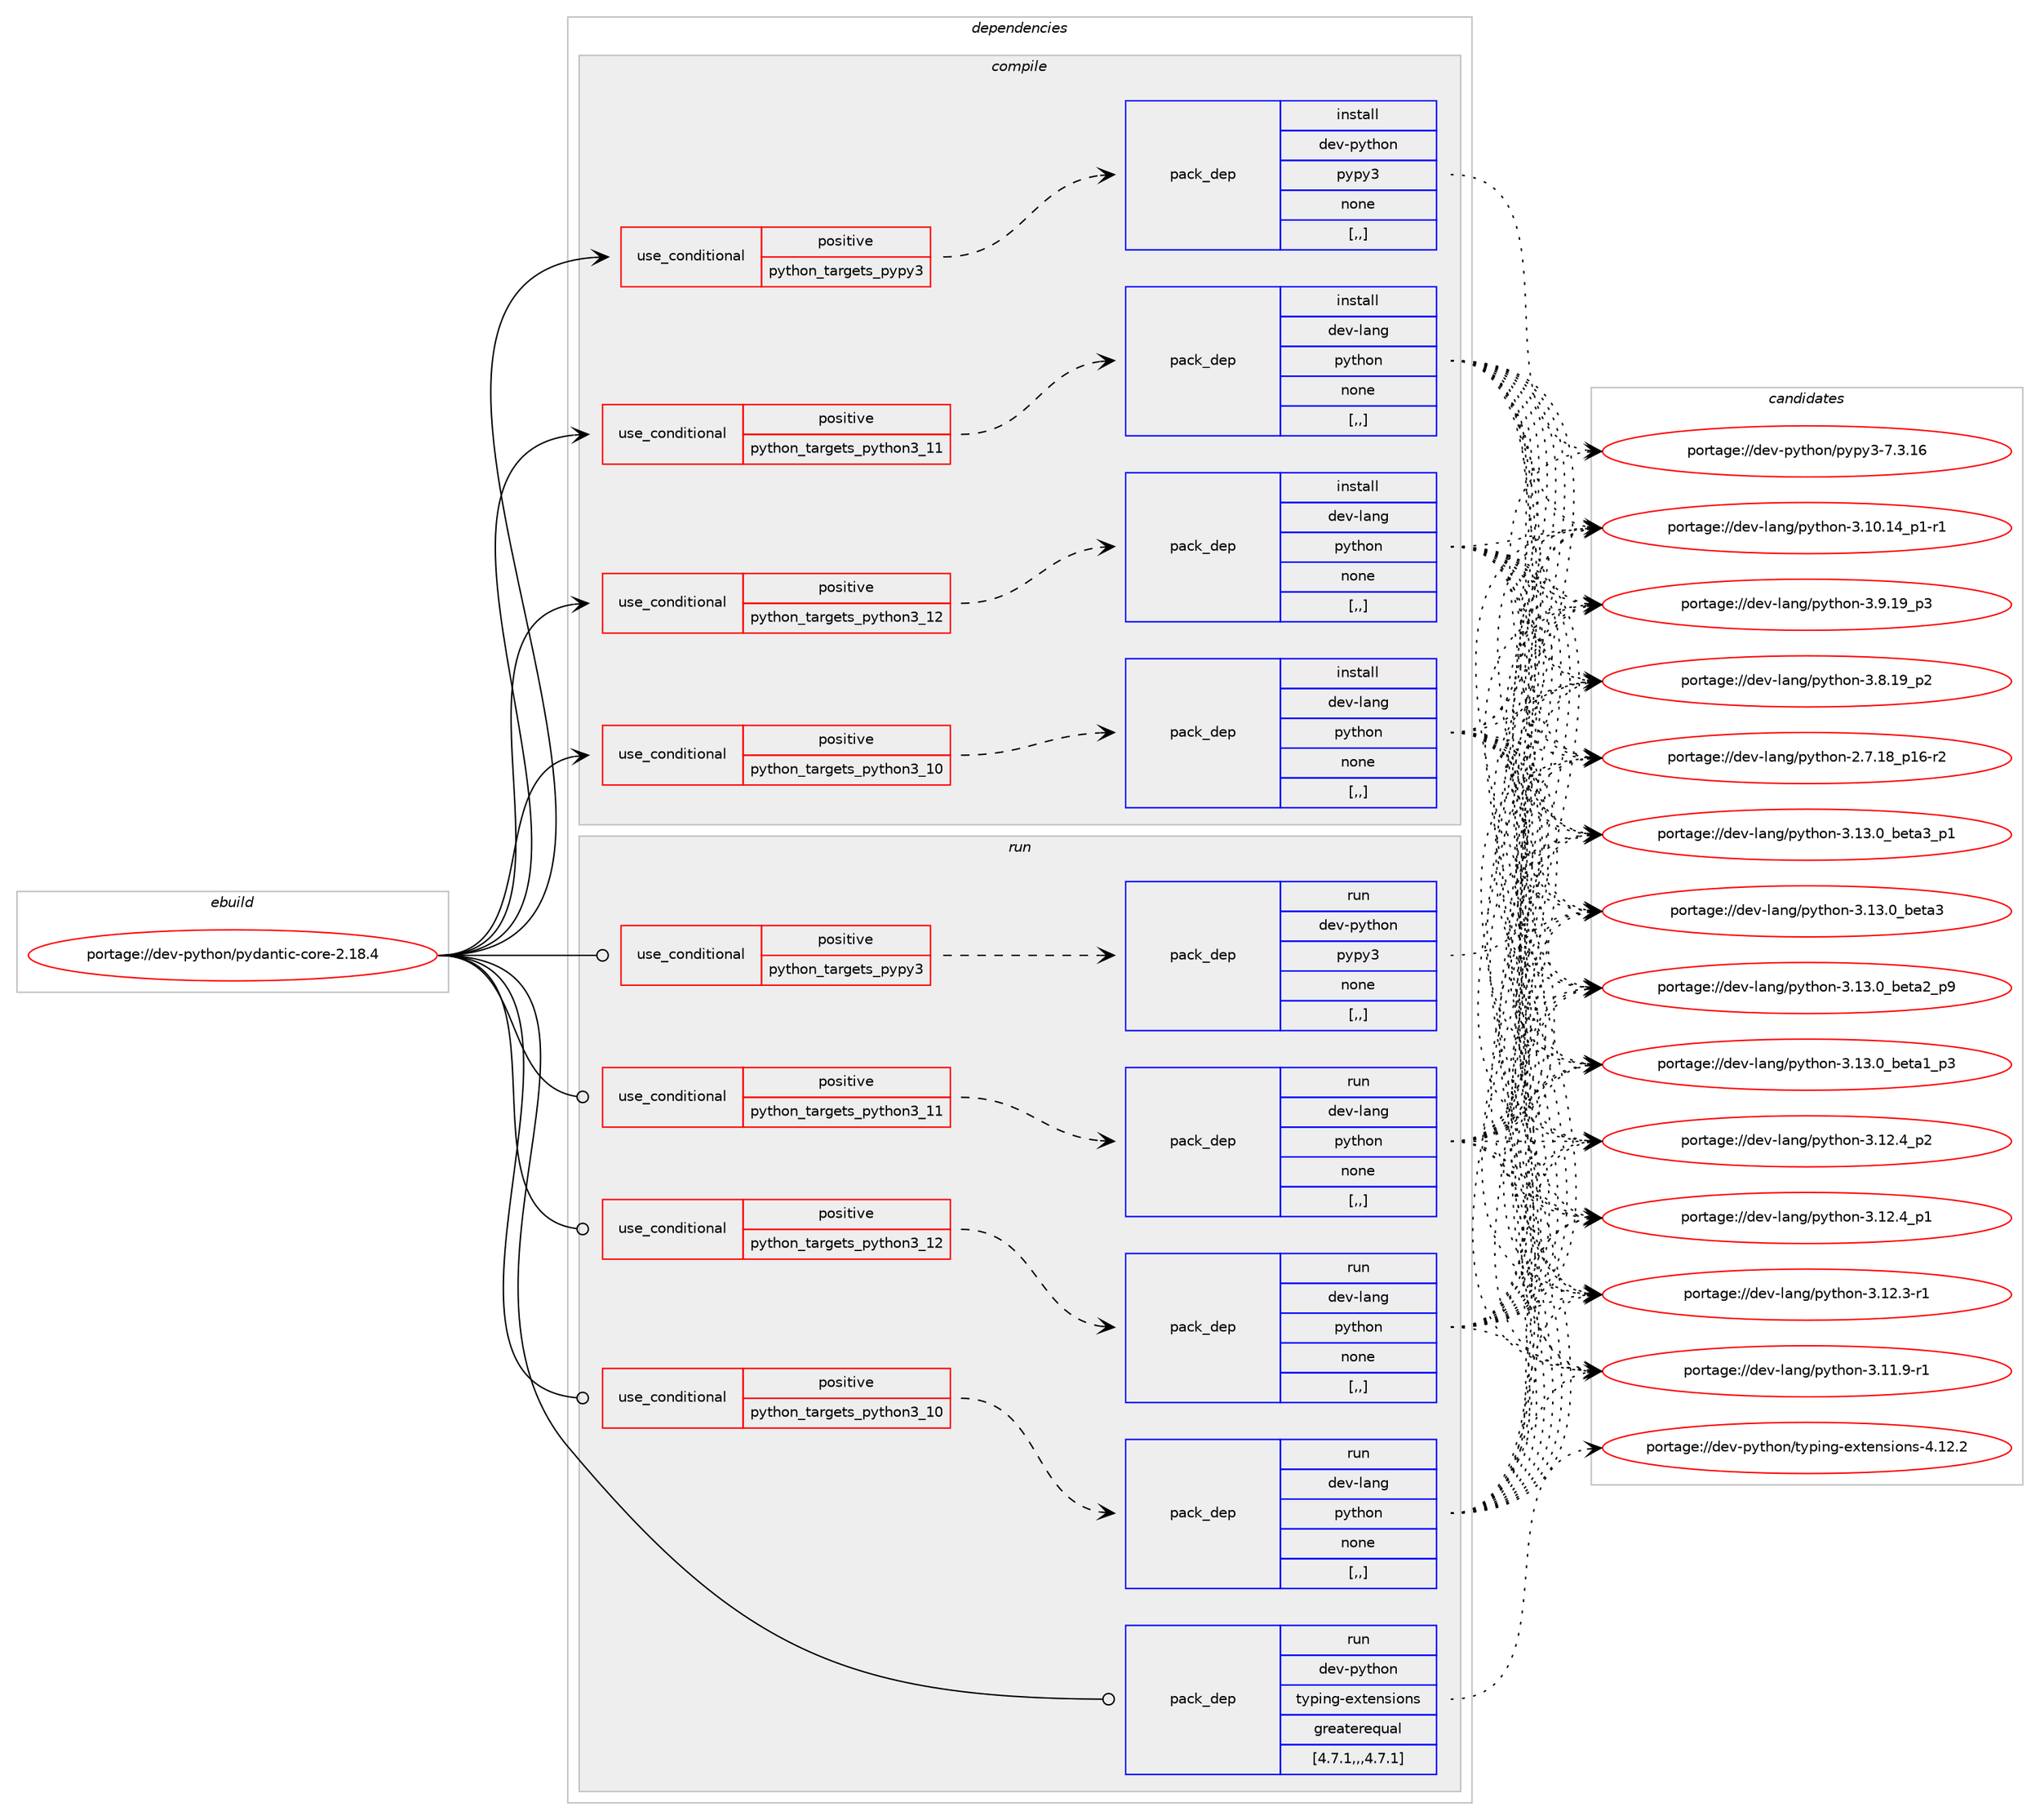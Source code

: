 digraph prolog {

# *************
# Graph options
# *************

newrank=true;
concentrate=true;
compound=true;
graph [rankdir=LR,fontname=Helvetica,fontsize=10,ranksep=1.5];#, ranksep=2.5, nodesep=0.2];
edge  [arrowhead=vee];
node  [fontname=Helvetica,fontsize=10];

# **********
# The ebuild
# **********

subgraph cluster_leftcol {
color=gray;
label=<<i>ebuild</i>>;
id [label="portage://dev-python/pydantic-core-2.18.4", color=red, width=4, href="../dev-python/pydantic-core-2.18.4.svg"];
}

# ****************
# The dependencies
# ****************

subgraph cluster_midcol {
color=gray;
label=<<i>dependencies</i>>;
subgraph cluster_compile {
fillcolor="#eeeeee";
style=filled;
label=<<i>compile</i>>;
subgraph cond36692 {
dependency155959 [label=<<TABLE BORDER="0" CELLBORDER="1" CELLSPACING="0" CELLPADDING="4"><TR><TD ROWSPAN="3" CELLPADDING="10">use_conditional</TD></TR><TR><TD>positive</TD></TR><TR><TD>python_targets_pypy3</TD></TR></TABLE>>, shape=none, color=red];
subgraph pack118016 {
dependency155960 [label=<<TABLE BORDER="0" CELLBORDER="1" CELLSPACING="0" CELLPADDING="4" WIDTH="220"><TR><TD ROWSPAN="6" CELLPADDING="30">pack_dep</TD></TR><TR><TD WIDTH="110">install</TD></TR><TR><TD>dev-python</TD></TR><TR><TD>pypy3</TD></TR><TR><TD>none</TD></TR><TR><TD>[,,]</TD></TR></TABLE>>, shape=none, color=blue];
}
dependency155959:e -> dependency155960:w [weight=20,style="dashed",arrowhead="vee"];
}
id:e -> dependency155959:w [weight=20,style="solid",arrowhead="vee"];
subgraph cond36693 {
dependency155961 [label=<<TABLE BORDER="0" CELLBORDER="1" CELLSPACING="0" CELLPADDING="4"><TR><TD ROWSPAN="3" CELLPADDING="10">use_conditional</TD></TR><TR><TD>positive</TD></TR><TR><TD>python_targets_python3_10</TD></TR></TABLE>>, shape=none, color=red];
subgraph pack118017 {
dependency155962 [label=<<TABLE BORDER="0" CELLBORDER="1" CELLSPACING="0" CELLPADDING="4" WIDTH="220"><TR><TD ROWSPAN="6" CELLPADDING="30">pack_dep</TD></TR><TR><TD WIDTH="110">install</TD></TR><TR><TD>dev-lang</TD></TR><TR><TD>python</TD></TR><TR><TD>none</TD></TR><TR><TD>[,,]</TD></TR></TABLE>>, shape=none, color=blue];
}
dependency155961:e -> dependency155962:w [weight=20,style="dashed",arrowhead="vee"];
}
id:e -> dependency155961:w [weight=20,style="solid",arrowhead="vee"];
subgraph cond36694 {
dependency155963 [label=<<TABLE BORDER="0" CELLBORDER="1" CELLSPACING="0" CELLPADDING="4"><TR><TD ROWSPAN="3" CELLPADDING="10">use_conditional</TD></TR><TR><TD>positive</TD></TR><TR><TD>python_targets_python3_11</TD></TR></TABLE>>, shape=none, color=red];
subgraph pack118018 {
dependency155964 [label=<<TABLE BORDER="0" CELLBORDER="1" CELLSPACING="0" CELLPADDING="4" WIDTH="220"><TR><TD ROWSPAN="6" CELLPADDING="30">pack_dep</TD></TR><TR><TD WIDTH="110">install</TD></TR><TR><TD>dev-lang</TD></TR><TR><TD>python</TD></TR><TR><TD>none</TD></TR><TR><TD>[,,]</TD></TR></TABLE>>, shape=none, color=blue];
}
dependency155963:e -> dependency155964:w [weight=20,style="dashed",arrowhead="vee"];
}
id:e -> dependency155963:w [weight=20,style="solid",arrowhead="vee"];
subgraph cond36695 {
dependency155965 [label=<<TABLE BORDER="0" CELLBORDER="1" CELLSPACING="0" CELLPADDING="4"><TR><TD ROWSPAN="3" CELLPADDING="10">use_conditional</TD></TR><TR><TD>positive</TD></TR><TR><TD>python_targets_python3_12</TD></TR></TABLE>>, shape=none, color=red];
subgraph pack118019 {
dependency155966 [label=<<TABLE BORDER="0" CELLBORDER="1" CELLSPACING="0" CELLPADDING="4" WIDTH="220"><TR><TD ROWSPAN="6" CELLPADDING="30">pack_dep</TD></TR><TR><TD WIDTH="110">install</TD></TR><TR><TD>dev-lang</TD></TR><TR><TD>python</TD></TR><TR><TD>none</TD></TR><TR><TD>[,,]</TD></TR></TABLE>>, shape=none, color=blue];
}
dependency155965:e -> dependency155966:w [weight=20,style="dashed",arrowhead="vee"];
}
id:e -> dependency155965:w [weight=20,style="solid",arrowhead="vee"];
}
subgraph cluster_compileandrun {
fillcolor="#eeeeee";
style=filled;
label=<<i>compile and run</i>>;
}
subgraph cluster_run {
fillcolor="#eeeeee";
style=filled;
label=<<i>run</i>>;
subgraph cond36696 {
dependency155967 [label=<<TABLE BORDER="0" CELLBORDER="1" CELLSPACING="0" CELLPADDING="4"><TR><TD ROWSPAN="3" CELLPADDING="10">use_conditional</TD></TR><TR><TD>positive</TD></TR><TR><TD>python_targets_pypy3</TD></TR></TABLE>>, shape=none, color=red];
subgraph pack118020 {
dependency155968 [label=<<TABLE BORDER="0" CELLBORDER="1" CELLSPACING="0" CELLPADDING="4" WIDTH="220"><TR><TD ROWSPAN="6" CELLPADDING="30">pack_dep</TD></TR><TR><TD WIDTH="110">run</TD></TR><TR><TD>dev-python</TD></TR><TR><TD>pypy3</TD></TR><TR><TD>none</TD></TR><TR><TD>[,,]</TD></TR></TABLE>>, shape=none, color=blue];
}
dependency155967:e -> dependency155968:w [weight=20,style="dashed",arrowhead="vee"];
}
id:e -> dependency155967:w [weight=20,style="solid",arrowhead="odot"];
subgraph cond36697 {
dependency155969 [label=<<TABLE BORDER="0" CELLBORDER="1" CELLSPACING="0" CELLPADDING="4"><TR><TD ROWSPAN="3" CELLPADDING="10">use_conditional</TD></TR><TR><TD>positive</TD></TR><TR><TD>python_targets_python3_10</TD></TR></TABLE>>, shape=none, color=red];
subgraph pack118021 {
dependency155970 [label=<<TABLE BORDER="0" CELLBORDER="1" CELLSPACING="0" CELLPADDING="4" WIDTH="220"><TR><TD ROWSPAN="6" CELLPADDING="30">pack_dep</TD></TR><TR><TD WIDTH="110">run</TD></TR><TR><TD>dev-lang</TD></TR><TR><TD>python</TD></TR><TR><TD>none</TD></TR><TR><TD>[,,]</TD></TR></TABLE>>, shape=none, color=blue];
}
dependency155969:e -> dependency155970:w [weight=20,style="dashed",arrowhead="vee"];
}
id:e -> dependency155969:w [weight=20,style="solid",arrowhead="odot"];
subgraph cond36698 {
dependency155971 [label=<<TABLE BORDER="0" CELLBORDER="1" CELLSPACING="0" CELLPADDING="4"><TR><TD ROWSPAN="3" CELLPADDING="10">use_conditional</TD></TR><TR><TD>positive</TD></TR><TR><TD>python_targets_python3_11</TD></TR></TABLE>>, shape=none, color=red];
subgraph pack118022 {
dependency155972 [label=<<TABLE BORDER="0" CELLBORDER="1" CELLSPACING="0" CELLPADDING="4" WIDTH="220"><TR><TD ROWSPAN="6" CELLPADDING="30">pack_dep</TD></TR><TR><TD WIDTH="110">run</TD></TR><TR><TD>dev-lang</TD></TR><TR><TD>python</TD></TR><TR><TD>none</TD></TR><TR><TD>[,,]</TD></TR></TABLE>>, shape=none, color=blue];
}
dependency155971:e -> dependency155972:w [weight=20,style="dashed",arrowhead="vee"];
}
id:e -> dependency155971:w [weight=20,style="solid",arrowhead="odot"];
subgraph cond36699 {
dependency155973 [label=<<TABLE BORDER="0" CELLBORDER="1" CELLSPACING="0" CELLPADDING="4"><TR><TD ROWSPAN="3" CELLPADDING="10">use_conditional</TD></TR><TR><TD>positive</TD></TR><TR><TD>python_targets_python3_12</TD></TR></TABLE>>, shape=none, color=red];
subgraph pack118023 {
dependency155974 [label=<<TABLE BORDER="0" CELLBORDER="1" CELLSPACING="0" CELLPADDING="4" WIDTH="220"><TR><TD ROWSPAN="6" CELLPADDING="30">pack_dep</TD></TR><TR><TD WIDTH="110">run</TD></TR><TR><TD>dev-lang</TD></TR><TR><TD>python</TD></TR><TR><TD>none</TD></TR><TR><TD>[,,]</TD></TR></TABLE>>, shape=none, color=blue];
}
dependency155973:e -> dependency155974:w [weight=20,style="dashed",arrowhead="vee"];
}
id:e -> dependency155973:w [weight=20,style="solid",arrowhead="odot"];
subgraph pack118024 {
dependency155975 [label=<<TABLE BORDER="0" CELLBORDER="1" CELLSPACING="0" CELLPADDING="4" WIDTH="220"><TR><TD ROWSPAN="6" CELLPADDING="30">pack_dep</TD></TR><TR><TD WIDTH="110">run</TD></TR><TR><TD>dev-python</TD></TR><TR><TD>typing-extensions</TD></TR><TR><TD>greaterequal</TD></TR><TR><TD>[4.7.1,,,4.7.1]</TD></TR></TABLE>>, shape=none, color=blue];
}
id:e -> dependency155975:w [weight=20,style="solid",arrowhead="odot"];
}
}

# **************
# The candidates
# **************

subgraph cluster_choices {
rank=same;
color=gray;
label=<<i>candidates</i>>;

subgraph choice118016 {
color=black;
nodesep=1;
choice10010111845112121116104111110471121211121215145554651464954 [label="portage://dev-python/pypy3-7.3.16", color=red, width=4,href="../dev-python/pypy3-7.3.16.svg"];
dependency155960:e -> choice10010111845112121116104111110471121211121215145554651464954:w [style=dotted,weight="100"];
}
subgraph choice118017 {
color=black;
nodesep=1;
choice10010111845108971101034711212111610411111045514649514648959810111697519511249 [label="portage://dev-lang/python-3.13.0_beta3_p1", color=red, width=4,href="../dev-lang/python-3.13.0_beta3_p1.svg"];
choice1001011184510897110103471121211161041111104551464951464895981011169751 [label="portage://dev-lang/python-3.13.0_beta3", color=red, width=4,href="../dev-lang/python-3.13.0_beta3.svg"];
choice10010111845108971101034711212111610411111045514649514648959810111697509511257 [label="portage://dev-lang/python-3.13.0_beta2_p9", color=red, width=4,href="../dev-lang/python-3.13.0_beta2_p9.svg"];
choice10010111845108971101034711212111610411111045514649514648959810111697499511251 [label="portage://dev-lang/python-3.13.0_beta1_p3", color=red, width=4,href="../dev-lang/python-3.13.0_beta1_p3.svg"];
choice100101118451089711010347112121116104111110455146495046529511250 [label="portage://dev-lang/python-3.12.4_p2", color=red, width=4,href="../dev-lang/python-3.12.4_p2.svg"];
choice100101118451089711010347112121116104111110455146495046529511249 [label="portage://dev-lang/python-3.12.4_p1", color=red, width=4,href="../dev-lang/python-3.12.4_p1.svg"];
choice100101118451089711010347112121116104111110455146495046514511449 [label="portage://dev-lang/python-3.12.3-r1", color=red, width=4,href="../dev-lang/python-3.12.3-r1.svg"];
choice100101118451089711010347112121116104111110455146494946574511449 [label="portage://dev-lang/python-3.11.9-r1", color=red, width=4,href="../dev-lang/python-3.11.9-r1.svg"];
choice100101118451089711010347112121116104111110455146494846495295112494511449 [label="portage://dev-lang/python-3.10.14_p1-r1", color=red, width=4,href="../dev-lang/python-3.10.14_p1-r1.svg"];
choice100101118451089711010347112121116104111110455146574649579511251 [label="portage://dev-lang/python-3.9.19_p3", color=red, width=4,href="../dev-lang/python-3.9.19_p3.svg"];
choice100101118451089711010347112121116104111110455146564649579511250 [label="portage://dev-lang/python-3.8.19_p2", color=red, width=4,href="../dev-lang/python-3.8.19_p2.svg"];
choice100101118451089711010347112121116104111110455046554649569511249544511450 [label="portage://dev-lang/python-2.7.18_p16-r2", color=red, width=4,href="../dev-lang/python-2.7.18_p16-r2.svg"];
dependency155962:e -> choice10010111845108971101034711212111610411111045514649514648959810111697519511249:w [style=dotted,weight="100"];
dependency155962:e -> choice1001011184510897110103471121211161041111104551464951464895981011169751:w [style=dotted,weight="100"];
dependency155962:e -> choice10010111845108971101034711212111610411111045514649514648959810111697509511257:w [style=dotted,weight="100"];
dependency155962:e -> choice10010111845108971101034711212111610411111045514649514648959810111697499511251:w [style=dotted,weight="100"];
dependency155962:e -> choice100101118451089711010347112121116104111110455146495046529511250:w [style=dotted,weight="100"];
dependency155962:e -> choice100101118451089711010347112121116104111110455146495046529511249:w [style=dotted,weight="100"];
dependency155962:e -> choice100101118451089711010347112121116104111110455146495046514511449:w [style=dotted,weight="100"];
dependency155962:e -> choice100101118451089711010347112121116104111110455146494946574511449:w [style=dotted,weight="100"];
dependency155962:e -> choice100101118451089711010347112121116104111110455146494846495295112494511449:w [style=dotted,weight="100"];
dependency155962:e -> choice100101118451089711010347112121116104111110455146574649579511251:w [style=dotted,weight="100"];
dependency155962:e -> choice100101118451089711010347112121116104111110455146564649579511250:w [style=dotted,weight="100"];
dependency155962:e -> choice100101118451089711010347112121116104111110455046554649569511249544511450:w [style=dotted,weight="100"];
}
subgraph choice118018 {
color=black;
nodesep=1;
choice10010111845108971101034711212111610411111045514649514648959810111697519511249 [label="portage://dev-lang/python-3.13.0_beta3_p1", color=red, width=4,href="../dev-lang/python-3.13.0_beta3_p1.svg"];
choice1001011184510897110103471121211161041111104551464951464895981011169751 [label="portage://dev-lang/python-3.13.0_beta3", color=red, width=4,href="../dev-lang/python-3.13.0_beta3.svg"];
choice10010111845108971101034711212111610411111045514649514648959810111697509511257 [label="portage://dev-lang/python-3.13.0_beta2_p9", color=red, width=4,href="../dev-lang/python-3.13.0_beta2_p9.svg"];
choice10010111845108971101034711212111610411111045514649514648959810111697499511251 [label="portage://dev-lang/python-3.13.0_beta1_p3", color=red, width=4,href="../dev-lang/python-3.13.0_beta1_p3.svg"];
choice100101118451089711010347112121116104111110455146495046529511250 [label="portage://dev-lang/python-3.12.4_p2", color=red, width=4,href="../dev-lang/python-3.12.4_p2.svg"];
choice100101118451089711010347112121116104111110455146495046529511249 [label="portage://dev-lang/python-3.12.4_p1", color=red, width=4,href="../dev-lang/python-3.12.4_p1.svg"];
choice100101118451089711010347112121116104111110455146495046514511449 [label="portage://dev-lang/python-3.12.3-r1", color=red, width=4,href="../dev-lang/python-3.12.3-r1.svg"];
choice100101118451089711010347112121116104111110455146494946574511449 [label="portage://dev-lang/python-3.11.9-r1", color=red, width=4,href="../dev-lang/python-3.11.9-r1.svg"];
choice100101118451089711010347112121116104111110455146494846495295112494511449 [label="portage://dev-lang/python-3.10.14_p1-r1", color=red, width=4,href="../dev-lang/python-3.10.14_p1-r1.svg"];
choice100101118451089711010347112121116104111110455146574649579511251 [label="portage://dev-lang/python-3.9.19_p3", color=red, width=4,href="../dev-lang/python-3.9.19_p3.svg"];
choice100101118451089711010347112121116104111110455146564649579511250 [label="portage://dev-lang/python-3.8.19_p2", color=red, width=4,href="../dev-lang/python-3.8.19_p2.svg"];
choice100101118451089711010347112121116104111110455046554649569511249544511450 [label="portage://dev-lang/python-2.7.18_p16-r2", color=red, width=4,href="../dev-lang/python-2.7.18_p16-r2.svg"];
dependency155964:e -> choice10010111845108971101034711212111610411111045514649514648959810111697519511249:w [style=dotted,weight="100"];
dependency155964:e -> choice1001011184510897110103471121211161041111104551464951464895981011169751:w [style=dotted,weight="100"];
dependency155964:e -> choice10010111845108971101034711212111610411111045514649514648959810111697509511257:w [style=dotted,weight="100"];
dependency155964:e -> choice10010111845108971101034711212111610411111045514649514648959810111697499511251:w [style=dotted,weight="100"];
dependency155964:e -> choice100101118451089711010347112121116104111110455146495046529511250:w [style=dotted,weight="100"];
dependency155964:e -> choice100101118451089711010347112121116104111110455146495046529511249:w [style=dotted,weight="100"];
dependency155964:e -> choice100101118451089711010347112121116104111110455146495046514511449:w [style=dotted,weight="100"];
dependency155964:e -> choice100101118451089711010347112121116104111110455146494946574511449:w [style=dotted,weight="100"];
dependency155964:e -> choice100101118451089711010347112121116104111110455146494846495295112494511449:w [style=dotted,weight="100"];
dependency155964:e -> choice100101118451089711010347112121116104111110455146574649579511251:w [style=dotted,weight="100"];
dependency155964:e -> choice100101118451089711010347112121116104111110455146564649579511250:w [style=dotted,weight="100"];
dependency155964:e -> choice100101118451089711010347112121116104111110455046554649569511249544511450:w [style=dotted,weight="100"];
}
subgraph choice118019 {
color=black;
nodesep=1;
choice10010111845108971101034711212111610411111045514649514648959810111697519511249 [label="portage://dev-lang/python-3.13.0_beta3_p1", color=red, width=4,href="../dev-lang/python-3.13.0_beta3_p1.svg"];
choice1001011184510897110103471121211161041111104551464951464895981011169751 [label="portage://dev-lang/python-3.13.0_beta3", color=red, width=4,href="../dev-lang/python-3.13.0_beta3.svg"];
choice10010111845108971101034711212111610411111045514649514648959810111697509511257 [label="portage://dev-lang/python-3.13.0_beta2_p9", color=red, width=4,href="../dev-lang/python-3.13.0_beta2_p9.svg"];
choice10010111845108971101034711212111610411111045514649514648959810111697499511251 [label="portage://dev-lang/python-3.13.0_beta1_p3", color=red, width=4,href="../dev-lang/python-3.13.0_beta1_p3.svg"];
choice100101118451089711010347112121116104111110455146495046529511250 [label="portage://dev-lang/python-3.12.4_p2", color=red, width=4,href="../dev-lang/python-3.12.4_p2.svg"];
choice100101118451089711010347112121116104111110455146495046529511249 [label="portage://dev-lang/python-3.12.4_p1", color=red, width=4,href="../dev-lang/python-3.12.4_p1.svg"];
choice100101118451089711010347112121116104111110455146495046514511449 [label="portage://dev-lang/python-3.12.3-r1", color=red, width=4,href="../dev-lang/python-3.12.3-r1.svg"];
choice100101118451089711010347112121116104111110455146494946574511449 [label="portage://dev-lang/python-3.11.9-r1", color=red, width=4,href="../dev-lang/python-3.11.9-r1.svg"];
choice100101118451089711010347112121116104111110455146494846495295112494511449 [label="portage://dev-lang/python-3.10.14_p1-r1", color=red, width=4,href="../dev-lang/python-3.10.14_p1-r1.svg"];
choice100101118451089711010347112121116104111110455146574649579511251 [label="portage://dev-lang/python-3.9.19_p3", color=red, width=4,href="../dev-lang/python-3.9.19_p3.svg"];
choice100101118451089711010347112121116104111110455146564649579511250 [label="portage://dev-lang/python-3.8.19_p2", color=red, width=4,href="../dev-lang/python-3.8.19_p2.svg"];
choice100101118451089711010347112121116104111110455046554649569511249544511450 [label="portage://dev-lang/python-2.7.18_p16-r2", color=red, width=4,href="../dev-lang/python-2.7.18_p16-r2.svg"];
dependency155966:e -> choice10010111845108971101034711212111610411111045514649514648959810111697519511249:w [style=dotted,weight="100"];
dependency155966:e -> choice1001011184510897110103471121211161041111104551464951464895981011169751:w [style=dotted,weight="100"];
dependency155966:e -> choice10010111845108971101034711212111610411111045514649514648959810111697509511257:w [style=dotted,weight="100"];
dependency155966:e -> choice10010111845108971101034711212111610411111045514649514648959810111697499511251:w [style=dotted,weight="100"];
dependency155966:e -> choice100101118451089711010347112121116104111110455146495046529511250:w [style=dotted,weight="100"];
dependency155966:e -> choice100101118451089711010347112121116104111110455146495046529511249:w [style=dotted,weight="100"];
dependency155966:e -> choice100101118451089711010347112121116104111110455146495046514511449:w [style=dotted,weight="100"];
dependency155966:e -> choice100101118451089711010347112121116104111110455146494946574511449:w [style=dotted,weight="100"];
dependency155966:e -> choice100101118451089711010347112121116104111110455146494846495295112494511449:w [style=dotted,weight="100"];
dependency155966:e -> choice100101118451089711010347112121116104111110455146574649579511251:w [style=dotted,weight="100"];
dependency155966:e -> choice100101118451089711010347112121116104111110455146564649579511250:w [style=dotted,weight="100"];
dependency155966:e -> choice100101118451089711010347112121116104111110455046554649569511249544511450:w [style=dotted,weight="100"];
}
subgraph choice118020 {
color=black;
nodesep=1;
choice10010111845112121116104111110471121211121215145554651464954 [label="portage://dev-python/pypy3-7.3.16", color=red, width=4,href="../dev-python/pypy3-7.3.16.svg"];
dependency155968:e -> choice10010111845112121116104111110471121211121215145554651464954:w [style=dotted,weight="100"];
}
subgraph choice118021 {
color=black;
nodesep=1;
choice10010111845108971101034711212111610411111045514649514648959810111697519511249 [label="portage://dev-lang/python-3.13.0_beta3_p1", color=red, width=4,href="../dev-lang/python-3.13.0_beta3_p1.svg"];
choice1001011184510897110103471121211161041111104551464951464895981011169751 [label="portage://dev-lang/python-3.13.0_beta3", color=red, width=4,href="../dev-lang/python-3.13.0_beta3.svg"];
choice10010111845108971101034711212111610411111045514649514648959810111697509511257 [label="portage://dev-lang/python-3.13.0_beta2_p9", color=red, width=4,href="../dev-lang/python-3.13.0_beta2_p9.svg"];
choice10010111845108971101034711212111610411111045514649514648959810111697499511251 [label="portage://dev-lang/python-3.13.0_beta1_p3", color=red, width=4,href="../dev-lang/python-3.13.0_beta1_p3.svg"];
choice100101118451089711010347112121116104111110455146495046529511250 [label="portage://dev-lang/python-3.12.4_p2", color=red, width=4,href="../dev-lang/python-3.12.4_p2.svg"];
choice100101118451089711010347112121116104111110455146495046529511249 [label="portage://dev-lang/python-3.12.4_p1", color=red, width=4,href="../dev-lang/python-3.12.4_p1.svg"];
choice100101118451089711010347112121116104111110455146495046514511449 [label="portage://dev-lang/python-3.12.3-r1", color=red, width=4,href="../dev-lang/python-3.12.3-r1.svg"];
choice100101118451089711010347112121116104111110455146494946574511449 [label="portage://dev-lang/python-3.11.9-r1", color=red, width=4,href="../dev-lang/python-3.11.9-r1.svg"];
choice100101118451089711010347112121116104111110455146494846495295112494511449 [label="portage://dev-lang/python-3.10.14_p1-r1", color=red, width=4,href="../dev-lang/python-3.10.14_p1-r1.svg"];
choice100101118451089711010347112121116104111110455146574649579511251 [label="portage://dev-lang/python-3.9.19_p3", color=red, width=4,href="../dev-lang/python-3.9.19_p3.svg"];
choice100101118451089711010347112121116104111110455146564649579511250 [label="portage://dev-lang/python-3.8.19_p2", color=red, width=4,href="../dev-lang/python-3.8.19_p2.svg"];
choice100101118451089711010347112121116104111110455046554649569511249544511450 [label="portage://dev-lang/python-2.7.18_p16-r2", color=red, width=4,href="../dev-lang/python-2.7.18_p16-r2.svg"];
dependency155970:e -> choice10010111845108971101034711212111610411111045514649514648959810111697519511249:w [style=dotted,weight="100"];
dependency155970:e -> choice1001011184510897110103471121211161041111104551464951464895981011169751:w [style=dotted,weight="100"];
dependency155970:e -> choice10010111845108971101034711212111610411111045514649514648959810111697509511257:w [style=dotted,weight="100"];
dependency155970:e -> choice10010111845108971101034711212111610411111045514649514648959810111697499511251:w [style=dotted,weight="100"];
dependency155970:e -> choice100101118451089711010347112121116104111110455146495046529511250:w [style=dotted,weight="100"];
dependency155970:e -> choice100101118451089711010347112121116104111110455146495046529511249:w [style=dotted,weight="100"];
dependency155970:e -> choice100101118451089711010347112121116104111110455146495046514511449:w [style=dotted,weight="100"];
dependency155970:e -> choice100101118451089711010347112121116104111110455146494946574511449:w [style=dotted,weight="100"];
dependency155970:e -> choice100101118451089711010347112121116104111110455146494846495295112494511449:w [style=dotted,weight="100"];
dependency155970:e -> choice100101118451089711010347112121116104111110455146574649579511251:w [style=dotted,weight="100"];
dependency155970:e -> choice100101118451089711010347112121116104111110455146564649579511250:w [style=dotted,weight="100"];
dependency155970:e -> choice100101118451089711010347112121116104111110455046554649569511249544511450:w [style=dotted,weight="100"];
}
subgraph choice118022 {
color=black;
nodesep=1;
choice10010111845108971101034711212111610411111045514649514648959810111697519511249 [label="portage://dev-lang/python-3.13.0_beta3_p1", color=red, width=4,href="../dev-lang/python-3.13.0_beta3_p1.svg"];
choice1001011184510897110103471121211161041111104551464951464895981011169751 [label="portage://dev-lang/python-3.13.0_beta3", color=red, width=4,href="../dev-lang/python-3.13.0_beta3.svg"];
choice10010111845108971101034711212111610411111045514649514648959810111697509511257 [label="portage://dev-lang/python-3.13.0_beta2_p9", color=red, width=4,href="../dev-lang/python-3.13.0_beta2_p9.svg"];
choice10010111845108971101034711212111610411111045514649514648959810111697499511251 [label="portage://dev-lang/python-3.13.0_beta1_p3", color=red, width=4,href="../dev-lang/python-3.13.0_beta1_p3.svg"];
choice100101118451089711010347112121116104111110455146495046529511250 [label="portage://dev-lang/python-3.12.4_p2", color=red, width=4,href="../dev-lang/python-3.12.4_p2.svg"];
choice100101118451089711010347112121116104111110455146495046529511249 [label="portage://dev-lang/python-3.12.4_p1", color=red, width=4,href="../dev-lang/python-3.12.4_p1.svg"];
choice100101118451089711010347112121116104111110455146495046514511449 [label="portage://dev-lang/python-3.12.3-r1", color=red, width=4,href="../dev-lang/python-3.12.3-r1.svg"];
choice100101118451089711010347112121116104111110455146494946574511449 [label="portage://dev-lang/python-3.11.9-r1", color=red, width=4,href="../dev-lang/python-3.11.9-r1.svg"];
choice100101118451089711010347112121116104111110455146494846495295112494511449 [label="portage://dev-lang/python-3.10.14_p1-r1", color=red, width=4,href="../dev-lang/python-3.10.14_p1-r1.svg"];
choice100101118451089711010347112121116104111110455146574649579511251 [label="portage://dev-lang/python-3.9.19_p3", color=red, width=4,href="../dev-lang/python-3.9.19_p3.svg"];
choice100101118451089711010347112121116104111110455146564649579511250 [label="portage://dev-lang/python-3.8.19_p2", color=red, width=4,href="../dev-lang/python-3.8.19_p2.svg"];
choice100101118451089711010347112121116104111110455046554649569511249544511450 [label="portage://dev-lang/python-2.7.18_p16-r2", color=red, width=4,href="../dev-lang/python-2.7.18_p16-r2.svg"];
dependency155972:e -> choice10010111845108971101034711212111610411111045514649514648959810111697519511249:w [style=dotted,weight="100"];
dependency155972:e -> choice1001011184510897110103471121211161041111104551464951464895981011169751:w [style=dotted,weight="100"];
dependency155972:e -> choice10010111845108971101034711212111610411111045514649514648959810111697509511257:w [style=dotted,weight="100"];
dependency155972:e -> choice10010111845108971101034711212111610411111045514649514648959810111697499511251:w [style=dotted,weight="100"];
dependency155972:e -> choice100101118451089711010347112121116104111110455146495046529511250:w [style=dotted,weight="100"];
dependency155972:e -> choice100101118451089711010347112121116104111110455146495046529511249:w [style=dotted,weight="100"];
dependency155972:e -> choice100101118451089711010347112121116104111110455146495046514511449:w [style=dotted,weight="100"];
dependency155972:e -> choice100101118451089711010347112121116104111110455146494946574511449:w [style=dotted,weight="100"];
dependency155972:e -> choice100101118451089711010347112121116104111110455146494846495295112494511449:w [style=dotted,weight="100"];
dependency155972:e -> choice100101118451089711010347112121116104111110455146574649579511251:w [style=dotted,weight="100"];
dependency155972:e -> choice100101118451089711010347112121116104111110455146564649579511250:w [style=dotted,weight="100"];
dependency155972:e -> choice100101118451089711010347112121116104111110455046554649569511249544511450:w [style=dotted,weight="100"];
}
subgraph choice118023 {
color=black;
nodesep=1;
choice10010111845108971101034711212111610411111045514649514648959810111697519511249 [label="portage://dev-lang/python-3.13.0_beta3_p1", color=red, width=4,href="../dev-lang/python-3.13.0_beta3_p1.svg"];
choice1001011184510897110103471121211161041111104551464951464895981011169751 [label="portage://dev-lang/python-3.13.0_beta3", color=red, width=4,href="../dev-lang/python-3.13.0_beta3.svg"];
choice10010111845108971101034711212111610411111045514649514648959810111697509511257 [label="portage://dev-lang/python-3.13.0_beta2_p9", color=red, width=4,href="../dev-lang/python-3.13.0_beta2_p9.svg"];
choice10010111845108971101034711212111610411111045514649514648959810111697499511251 [label="portage://dev-lang/python-3.13.0_beta1_p3", color=red, width=4,href="../dev-lang/python-3.13.0_beta1_p3.svg"];
choice100101118451089711010347112121116104111110455146495046529511250 [label="portage://dev-lang/python-3.12.4_p2", color=red, width=4,href="../dev-lang/python-3.12.4_p2.svg"];
choice100101118451089711010347112121116104111110455146495046529511249 [label="portage://dev-lang/python-3.12.4_p1", color=red, width=4,href="../dev-lang/python-3.12.4_p1.svg"];
choice100101118451089711010347112121116104111110455146495046514511449 [label="portage://dev-lang/python-3.12.3-r1", color=red, width=4,href="../dev-lang/python-3.12.3-r1.svg"];
choice100101118451089711010347112121116104111110455146494946574511449 [label="portage://dev-lang/python-3.11.9-r1", color=red, width=4,href="../dev-lang/python-3.11.9-r1.svg"];
choice100101118451089711010347112121116104111110455146494846495295112494511449 [label="portage://dev-lang/python-3.10.14_p1-r1", color=red, width=4,href="../dev-lang/python-3.10.14_p1-r1.svg"];
choice100101118451089711010347112121116104111110455146574649579511251 [label="portage://dev-lang/python-3.9.19_p3", color=red, width=4,href="../dev-lang/python-3.9.19_p3.svg"];
choice100101118451089711010347112121116104111110455146564649579511250 [label="portage://dev-lang/python-3.8.19_p2", color=red, width=4,href="../dev-lang/python-3.8.19_p2.svg"];
choice100101118451089711010347112121116104111110455046554649569511249544511450 [label="portage://dev-lang/python-2.7.18_p16-r2", color=red, width=4,href="../dev-lang/python-2.7.18_p16-r2.svg"];
dependency155974:e -> choice10010111845108971101034711212111610411111045514649514648959810111697519511249:w [style=dotted,weight="100"];
dependency155974:e -> choice1001011184510897110103471121211161041111104551464951464895981011169751:w [style=dotted,weight="100"];
dependency155974:e -> choice10010111845108971101034711212111610411111045514649514648959810111697509511257:w [style=dotted,weight="100"];
dependency155974:e -> choice10010111845108971101034711212111610411111045514649514648959810111697499511251:w [style=dotted,weight="100"];
dependency155974:e -> choice100101118451089711010347112121116104111110455146495046529511250:w [style=dotted,weight="100"];
dependency155974:e -> choice100101118451089711010347112121116104111110455146495046529511249:w [style=dotted,weight="100"];
dependency155974:e -> choice100101118451089711010347112121116104111110455146495046514511449:w [style=dotted,weight="100"];
dependency155974:e -> choice100101118451089711010347112121116104111110455146494946574511449:w [style=dotted,weight="100"];
dependency155974:e -> choice100101118451089711010347112121116104111110455146494846495295112494511449:w [style=dotted,weight="100"];
dependency155974:e -> choice100101118451089711010347112121116104111110455146574649579511251:w [style=dotted,weight="100"];
dependency155974:e -> choice100101118451089711010347112121116104111110455146564649579511250:w [style=dotted,weight="100"];
dependency155974:e -> choice100101118451089711010347112121116104111110455046554649569511249544511450:w [style=dotted,weight="100"];
}
subgraph choice118024 {
color=black;
nodesep=1;
choice10010111845112121116104111110471161211121051101034510112011610111011510511111011545524649504650 [label="portage://dev-python/typing-extensions-4.12.2", color=red, width=4,href="../dev-python/typing-extensions-4.12.2.svg"];
dependency155975:e -> choice10010111845112121116104111110471161211121051101034510112011610111011510511111011545524649504650:w [style=dotted,weight="100"];
}
}

}
